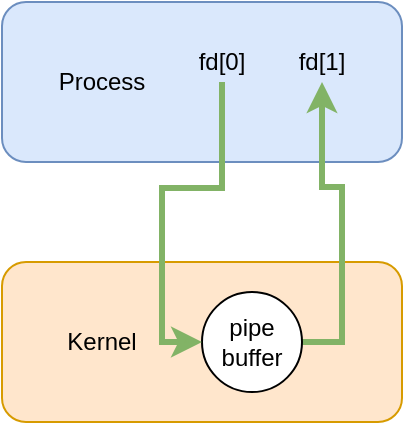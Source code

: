 <mxfile version="13.5.8" type="github">
  <diagram id="Bj8yiM3PkKrm-j6vhJCb" name="Page-1">
    <mxGraphModel dx="2066" dy="1154" grid="1" gridSize="10" guides="1" tooltips="1" connect="1" arrows="1" fold="1" page="1" pageScale="1" pageWidth="827" pageHeight="1169" math="0" shadow="0">
      <root>
        <mxCell id="0" />
        <mxCell id="1" parent="0" />
        <mxCell id="RIRFxBYO_630-w2cnjjM-1" value="" style="rounded=1;whiteSpace=wrap;html=1;fillColor=#dae8fc;strokeColor=#6c8ebf;" vertex="1" parent="1">
          <mxGeometry x="400" y="280" width="200" height="80" as="geometry" />
        </mxCell>
        <mxCell id="RIRFxBYO_630-w2cnjjM-2" value="" style="rounded=1;whiteSpace=wrap;html=1;fillColor=#ffe6cc;strokeColor=#d79b00;" vertex="1" parent="1">
          <mxGeometry x="400" y="410" width="200" height="80" as="geometry" />
        </mxCell>
        <mxCell id="RIRFxBYO_630-w2cnjjM-10" style="edgeStyle=orthogonalEdgeStyle;rounded=0;orthogonalLoop=1;jettySize=auto;html=1;exitX=1;exitY=0.5;exitDx=0;exitDy=0;fillColor=#d5e8d4;strokeColor=#82b366;strokeWidth=3;" edge="1" parent="1" source="RIRFxBYO_630-w2cnjjM-3" target="RIRFxBYO_630-w2cnjjM-6">
          <mxGeometry relative="1" as="geometry" />
        </mxCell>
        <mxCell id="RIRFxBYO_630-w2cnjjM-3" value="pipe&lt;br&gt;buffer" style="ellipse;whiteSpace=wrap;html=1;aspect=fixed;" vertex="1" parent="1">
          <mxGeometry x="500" y="425" width="50" height="50" as="geometry" />
        </mxCell>
        <mxCell id="RIRFxBYO_630-w2cnjjM-4" value="Kernel" style="text;html=1;strokeColor=none;fillColor=none;align=center;verticalAlign=middle;whiteSpace=wrap;rounded=0;" vertex="1" parent="1">
          <mxGeometry x="430" y="440" width="40" height="20" as="geometry" />
        </mxCell>
        <mxCell id="RIRFxBYO_630-w2cnjjM-5" value="Process" style="text;html=1;strokeColor=none;fillColor=none;align=center;verticalAlign=middle;whiteSpace=wrap;rounded=0;" vertex="1" parent="1">
          <mxGeometry x="430" y="310" width="40" height="20" as="geometry" />
        </mxCell>
        <mxCell id="RIRFxBYO_630-w2cnjjM-6" value="fd[1]" style="text;html=1;strokeColor=none;fillColor=none;align=center;verticalAlign=middle;whiteSpace=wrap;rounded=0;" vertex="1" parent="1">
          <mxGeometry x="540" y="300" width="40" height="20" as="geometry" />
        </mxCell>
        <mxCell id="RIRFxBYO_630-w2cnjjM-9" style="edgeStyle=orthogonalEdgeStyle;rounded=0;orthogonalLoop=1;jettySize=auto;html=1;entryX=0;entryY=0.5;entryDx=0;entryDy=0;strokeWidth=3;fillColor=#d5e8d4;strokeColor=#82b366;" edge="1" parent="1" source="RIRFxBYO_630-w2cnjjM-7" target="RIRFxBYO_630-w2cnjjM-3">
          <mxGeometry relative="1" as="geometry">
            <Array as="points">
              <mxPoint x="510" y="373" />
              <mxPoint x="480" y="373" />
              <mxPoint x="480" y="450" />
            </Array>
          </mxGeometry>
        </mxCell>
        <mxCell id="RIRFxBYO_630-w2cnjjM-7" value="fd[0]" style="text;html=1;strokeColor=none;fillColor=none;align=center;verticalAlign=middle;whiteSpace=wrap;rounded=0;" vertex="1" parent="1">
          <mxGeometry x="490" y="300" width="40" height="20" as="geometry" />
        </mxCell>
      </root>
    </mxGraphModel>
  </diagram>
</mxfile>
